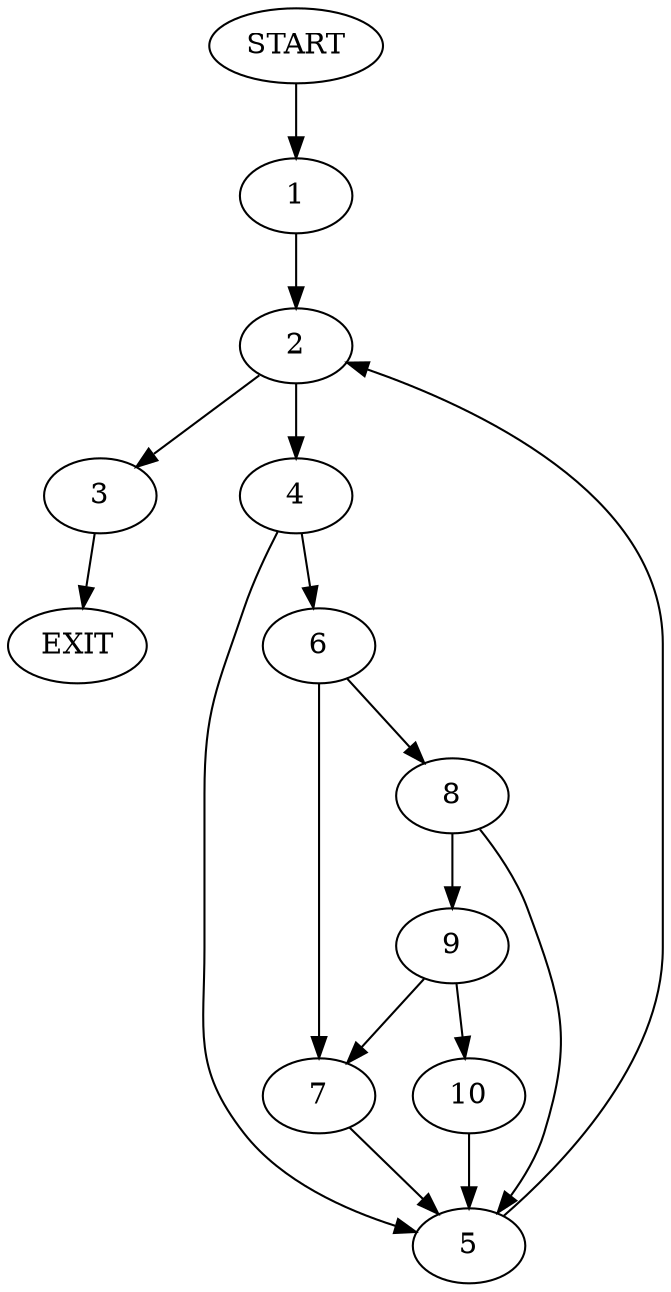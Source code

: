 digraph {
0 [label="START"]
11 [label="EXIT"]
0 -> 1
1 -> 2
2 -> 3
2 -> 4
4 -> 5
4 -> 6
3 -> 11
6 -> 7
6 -> 8
5 -> 2
8 -> 9
8 -> 5
7 -> 5
9 -> 10
9 -> 7
10 -> 5
}
